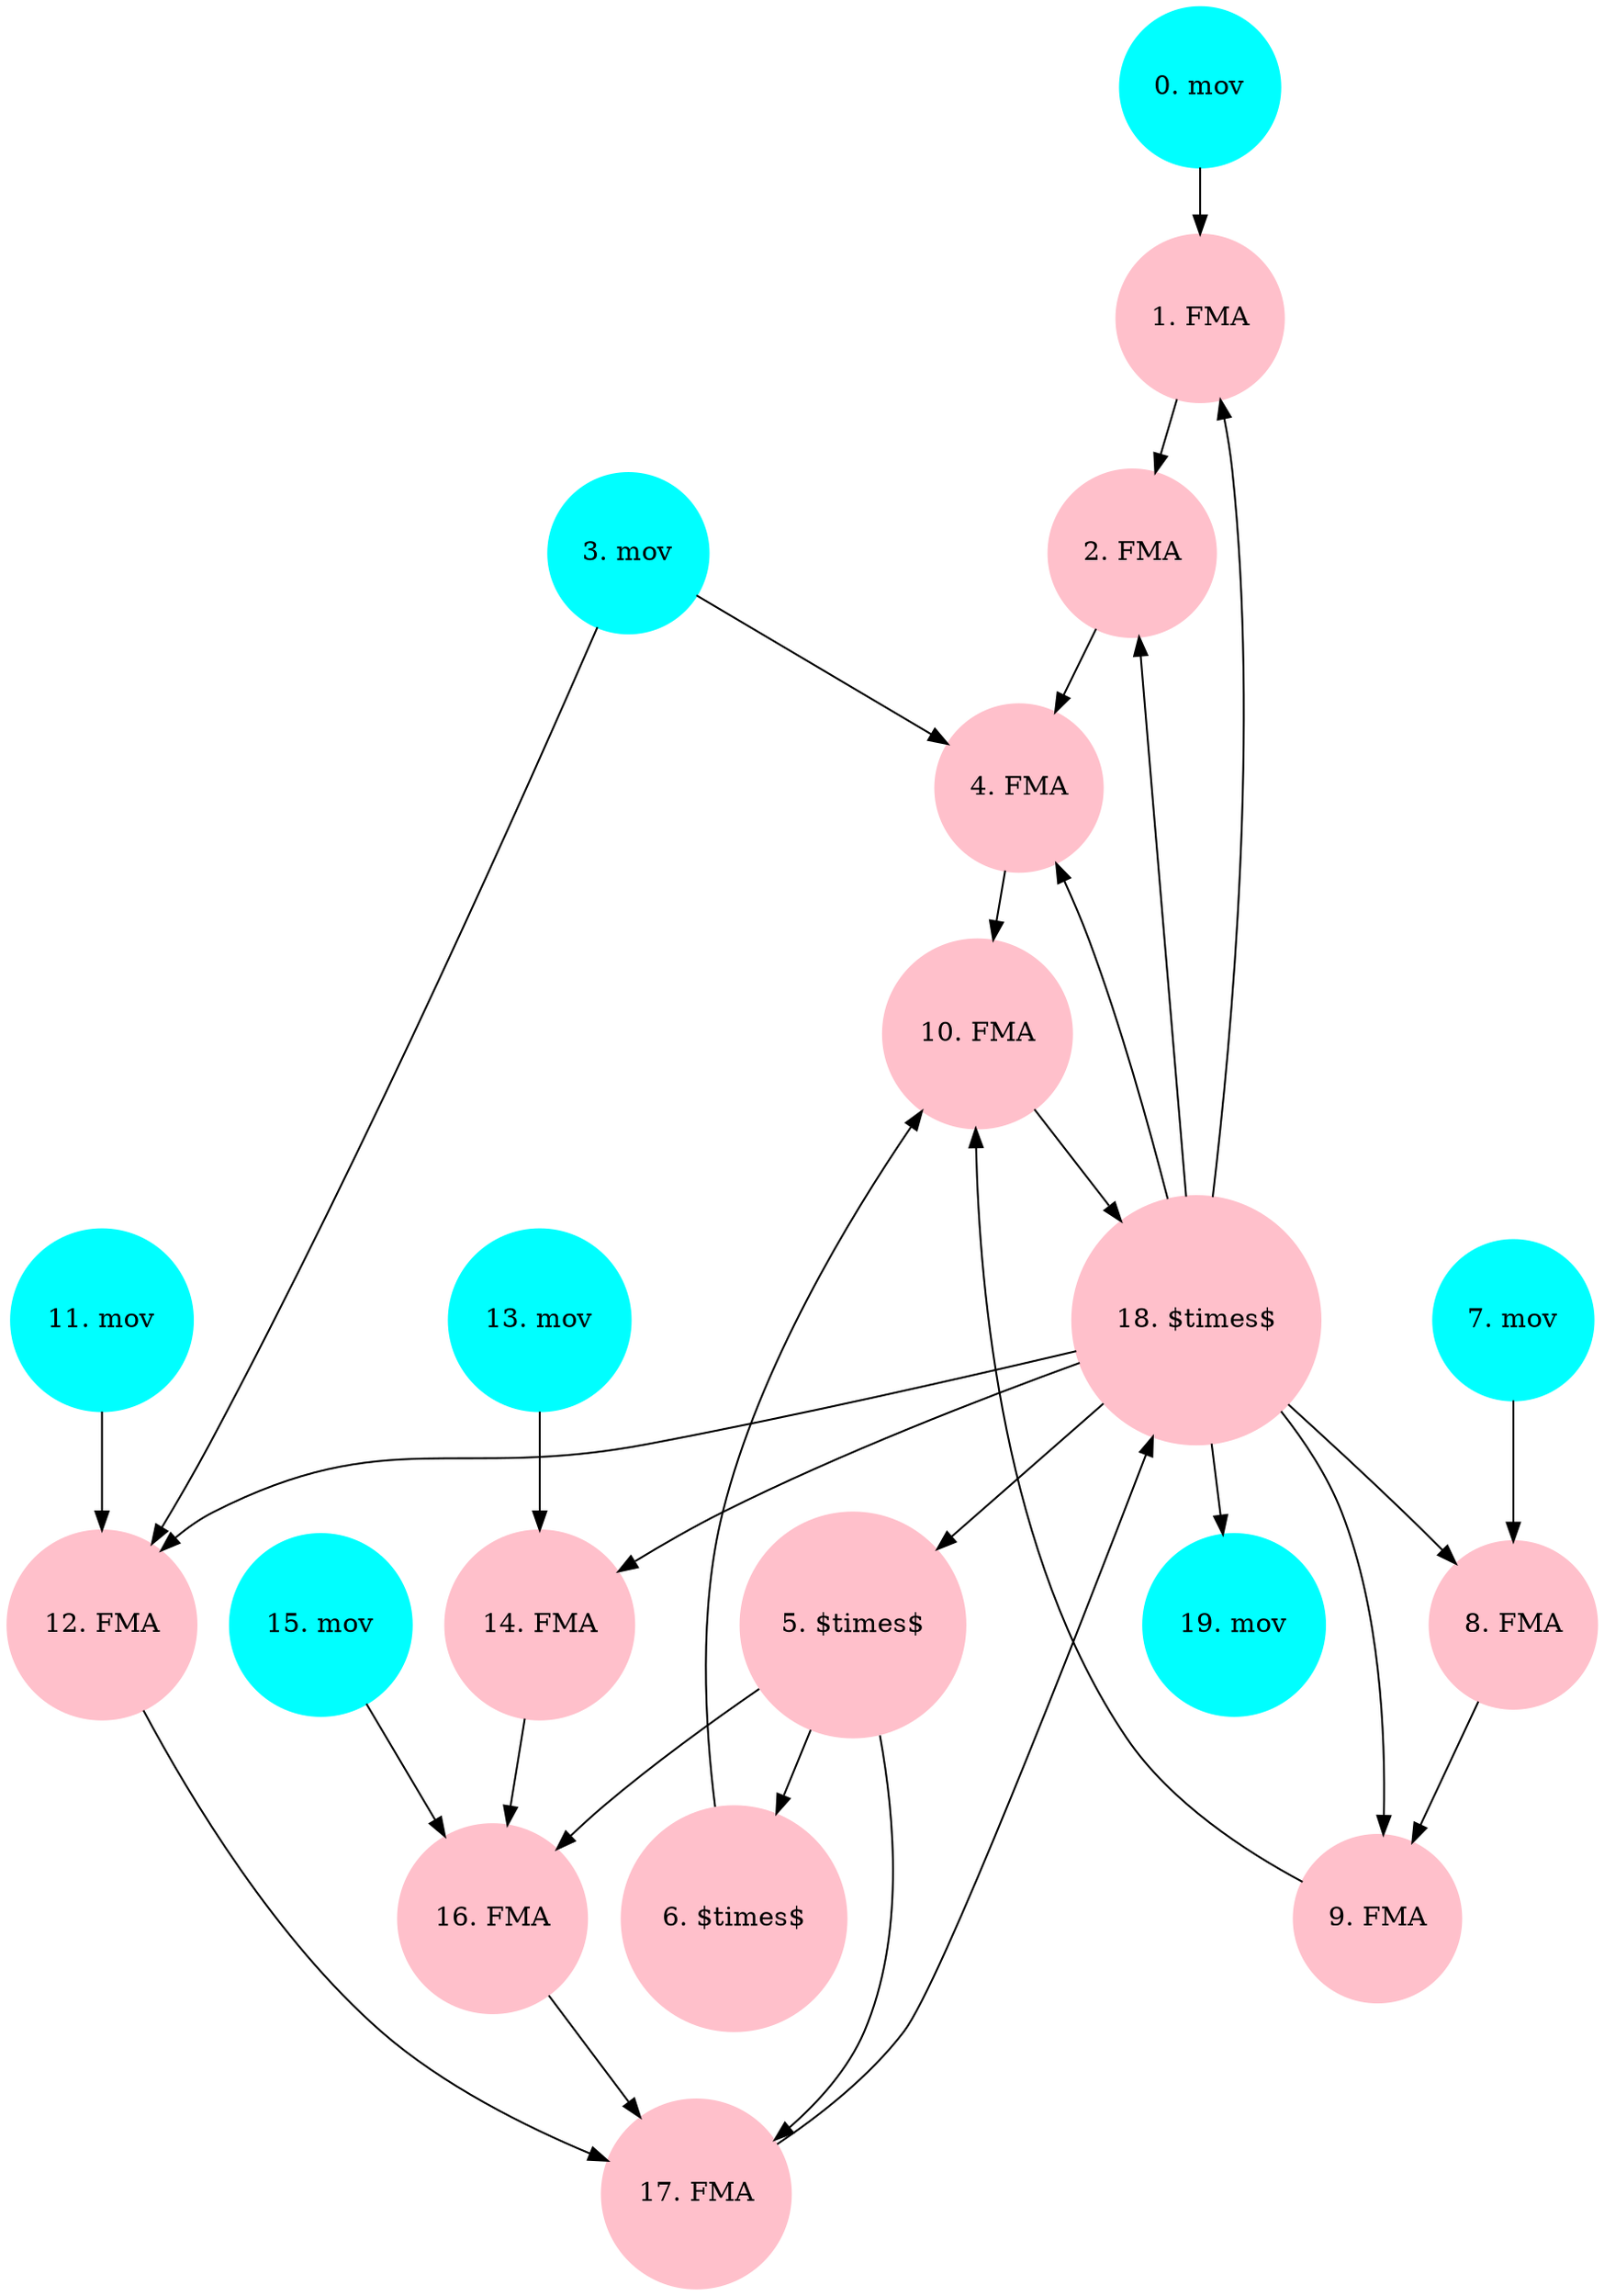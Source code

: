 digraph "IacaAnalysisGraph" {
	graph [
		fontsize = "14"
		fontname = "Times-Roman"
		fontcolor = "black"
	]
	node [
		fontsize = "14"
		fontname = "Times-Roman"
		fontcolor = "black"
		shape = "circle"
		style = "solid"
	]
	edge [
		fontsize = "14"
		fontname = "Times-Roman"
		fontcolor = "black"
		style = "solid"
	]
	"0" [
		fontsize = "14"
		fontname = "Times-Roman"
		fontcolor = "black"
		label = "0. mov"
		shape = "circle"
		style = "filled"
		color = "cyan"
	]
	"1" [
		fontsize = "14"
		fontname = "Times-Roman"
		fontcolor = "black"
		label = "1. FMA"
		shape = "circle"
		style = "filled"
		color = "pink"
	]
	"2" [
		fontsize = "14"
		fontname = "Times-Roman"
		fontcolor = "black"
		label = "2. FMA"
		shape = "circle"
		style = "filled"
		color = "pink"
	]
	"3" [
		fontsize = "14"
		fontname = "Times-Roman"
		fontcolor = "black"
		label = "3. mov"
		shape = "circle"
		style = "filled"
		color = "cyan"
	]
	"4" [
		fontsize = "14"
		fontname = "Times-Roman"
		fontcolor = "black"
		label = "4. FMA"
		shape = "circle"
		style = "filled"
		color = "pink"
	]
	"5" [
		fontsize = "14"
		fontname = "Times-Roman"
		fontcolor = "black"
		label = "5. $\times$"
		shape = "circle"
		style = "filled"
		color = "pink"
	]
	"6" [
		fontsize = "14"
		fontname = "Times-Roman"
		fontcolor = "black"
		label = "6. $\times$"
		shape = "circle"
		style = "filled"
		color = "pink"
	]
	"7" [
		fontsize = "14"
		fontname = "Times-Roman"
		fontcolor = "black"
		label = "7. mov"
		shape = "circle"
		style = "filled"
		color = "cyan"
	]
	"8" [
		fontsize = "14"
		fontname = "Times-Roman"
		fontcolor = "black"
		label = "8. FMA"
		shape = "circle"
		style = "filled"
		color = "pink"
	]
	"9" [
		fontsize = "14"
		fontname = "Times-Roman"
		fontcolor = "black"
		label = "9. FMA"
		shape = "circle"
		style = "filled"
		color = "pink"
	]
	"10" [
		fontsize = "14"
		fontname = "Times-Roman"
		fontcolor = "black"
		label = "10. FMA"
		shape = "circle"
		style = "filled"
		color = "pink"
	]
	"11" [
		fontsize = "14"
		fontname = "Times-Roman"
		fontcolor = "black"
		label = "11. mov"
		shape = "circle"
		style = "filled"
		color = "cyan"
	]
	"12" [
		fontsize = "14"
		fontname = "Times-Roman"
		fontcolor = "black"
		label = "12. FMA"
		shape = "circle"
		style = "filled"
		color = "pink"
	]
	"13" [
		fontsize = "14"
		fontname = "Times-Roman"
		fontcolor = "black"
		label = "13. mov"
		shape = "circle"
		style = "filled"
		color = "cyan"
	]
	"14" [
		fontsize = "14"
		fontname = "Times-Roman"
		fontcolor = "black"
		label = "14. FMA"
		shape = "circle"
		style = "filled"
		color = "pink"
	]
	"15" [
		fontsize = "14"
		fontname = "Times-Roman"
		fontcolor = "black"
		label = "15. mov"
		shape = "circle"
		style = "filled"
		color = "cyan"
	]
	"16" [
		fontsize = "14"
		fontname = "Times-Roman"
		fontcolor = "black"
		label = "16. FMA"
		shape = "circle"
		style = "filled"
		color = "pink"
	]
	"17" [
		fontsize = "14"
		fontname = "Times-Roman"
		fontcolor = "black"
		label = "17. FMA"
		shape = "circle"
		style = "filled"
		color = "pink"
	]
	"18" [
		fontsize = "14"
		fontname = "Times-Roman"
		fontcolor = "black"
		label = "18. $\times$"
		shape = "circle"
		style = "filled"
		color = "pink"
	]
	"19" [
		fontsize = "14"
		fontname = "Times-Roman"
		fontcolor = "black"
		label = "19. mov"
		shape = "circle"
		style = "filled"
		color = "cyan"
	]
	"0" -> "1" [
		fontsize = "14"
		fontname = "Times-Roman"
		fontcolor = "black"
		style = "solid"
	]
	"1" -> "2" [
		fontsize = "14"
		fontname = "Times-Roman"
		fontcolor = "black"
		style = "solid"
	]
	"3" -> "4" [
		fontsize = "14"
		fontname = "Times-Roman"
		fontcolor = "black"
		style = "solid"
	]
	"2" -> "4" [
		fontsize = "14"
		fontname = "Times-Roman"
		fontcolor = "black"
		style = "solid"
	]
	"5" -> "6" [
		fontsize = "14"
		fontname = "Times-Roman"
		fontcolor = "black"
		style = "solid"
	]
	"7" -> "8" [
		fontsize = "14"
		fontname = "Times-Roman"
		fontcolor = "black"
		style = "solid"
	]
	"8" -> "9" [
		fontsize = "14"
		fontname = "Times-Roman"
		fontcolor = "black"
		style = "solid"
	]
	"4" -> "10" [
		fontsize = "14"
		fontname = "Times-Roman"
		fontcolor = "black"
		style = "solid"
	]
	"6" -> "10" [
		fontsize = "14"
		fontname = "Times-Roman"
		fontcolor = "black"
		style = "solid"
	]
	"9" -> "10" [
		fontsize = "14"
		fontname = "Times-Roman"
		fontcolor = "black"
		style = "solid"
	]
	"3" -> "12" [
		fontsize = "14"
		fontname = "Times-Roman"
		fontcolor = "black"
		style = "solid"
	]
	"11" -> "12" [
		fontsize = "14"
		fontname = "Times-Roman"
		fontcolor = "black"
		style = "solid"
	]
	"13" -> "14" [
		fontsize = "14"
		fontname = "Times-Roman"
		fontcolor = "black"
		style = "solid"
	]
	"14" -> "16" [
		fontsize = "14"
		fontname = "Times-Roman"
		fontcolor = "black"
		style = "solid"
	]
	"5" -> "16" [
		fontsize = "14"
		fontname = "Times-Roman"
		fontcolor = "black"
		style = "solid"
	]
	"15" -> "16" [
		fontsize = "14"
		fontname = "Times-Roman"
		fontcolor = "black"
		style = "solid"
	]
	"12" -> "17" [
		fontsize = "14"
		fontname = "Times-Roman"
		fontcolor = "black"
		style = "solid"
	]
	"5" -> "17" [
		fontsize = "14"
		fontname = "Times-Roman"
		fontcolor = "black"
		style = "solid"
	]
	"16" -> "17" [
		fontsize = "14"
		fontname = "Times-Roman"
		fontcolor = "black"
		style = "solid"
	]
	"17" -> "18" [
		fontsize = "14"
		fontname = "Times-Roman"
		fontcolor = "black"
		style = "solid"
	]
	"10" -> "18" [
		fontsize = "14"
		fontname = "Times-Roman"
		fontcolor = "black"
		style = "solid"
	]
	"18" -> "19" [
		fontsize = "14"
		fontname = "Times-Roman"
		fontcolor = "black"
		style = "solid"
	]
	"18" -> "1" [
		fontsize = "14"
		fontname = "Times-Roman"
		fontcolor = "black"
		style = "solid"
	]
	"18" -> "2" [
		fontsize = "14"
		fontname = "Times-Roman"
		fontcolor = "black"
		style = "solid"
	]
	"18" -> "4" [
		fontsize = "14"
		fontname = "Times-Roman"
		fontcolor = "black"
		style = "solid"
	]
	"18" -> "5" [
		fontsize = "14"
		fontname = "Times-Roman"
		fontcolor = "black"
		style = "solid"
	]
	"18" -> "8" [
		fontsize = "14"
		fontname = "Times-Roman"
		fontcolor = "black"
		style = "solid"
	]
	"18" -> "9" [
		fontsize = "14"
		fontname = "Times-Roman"
		fontcolor = "black"
		style = "solid"
	]
	"18" -> "12" [
		fontsize = "14"
		fontname = "Times-Roman"
		fontcolor = "black"
		style = "solid"
	]
	"18" -> "14" [
		fontsize = "14"
		fontname = "Times-Roman"
		fontcolor = "black"
		style = "solid"
	]
}
